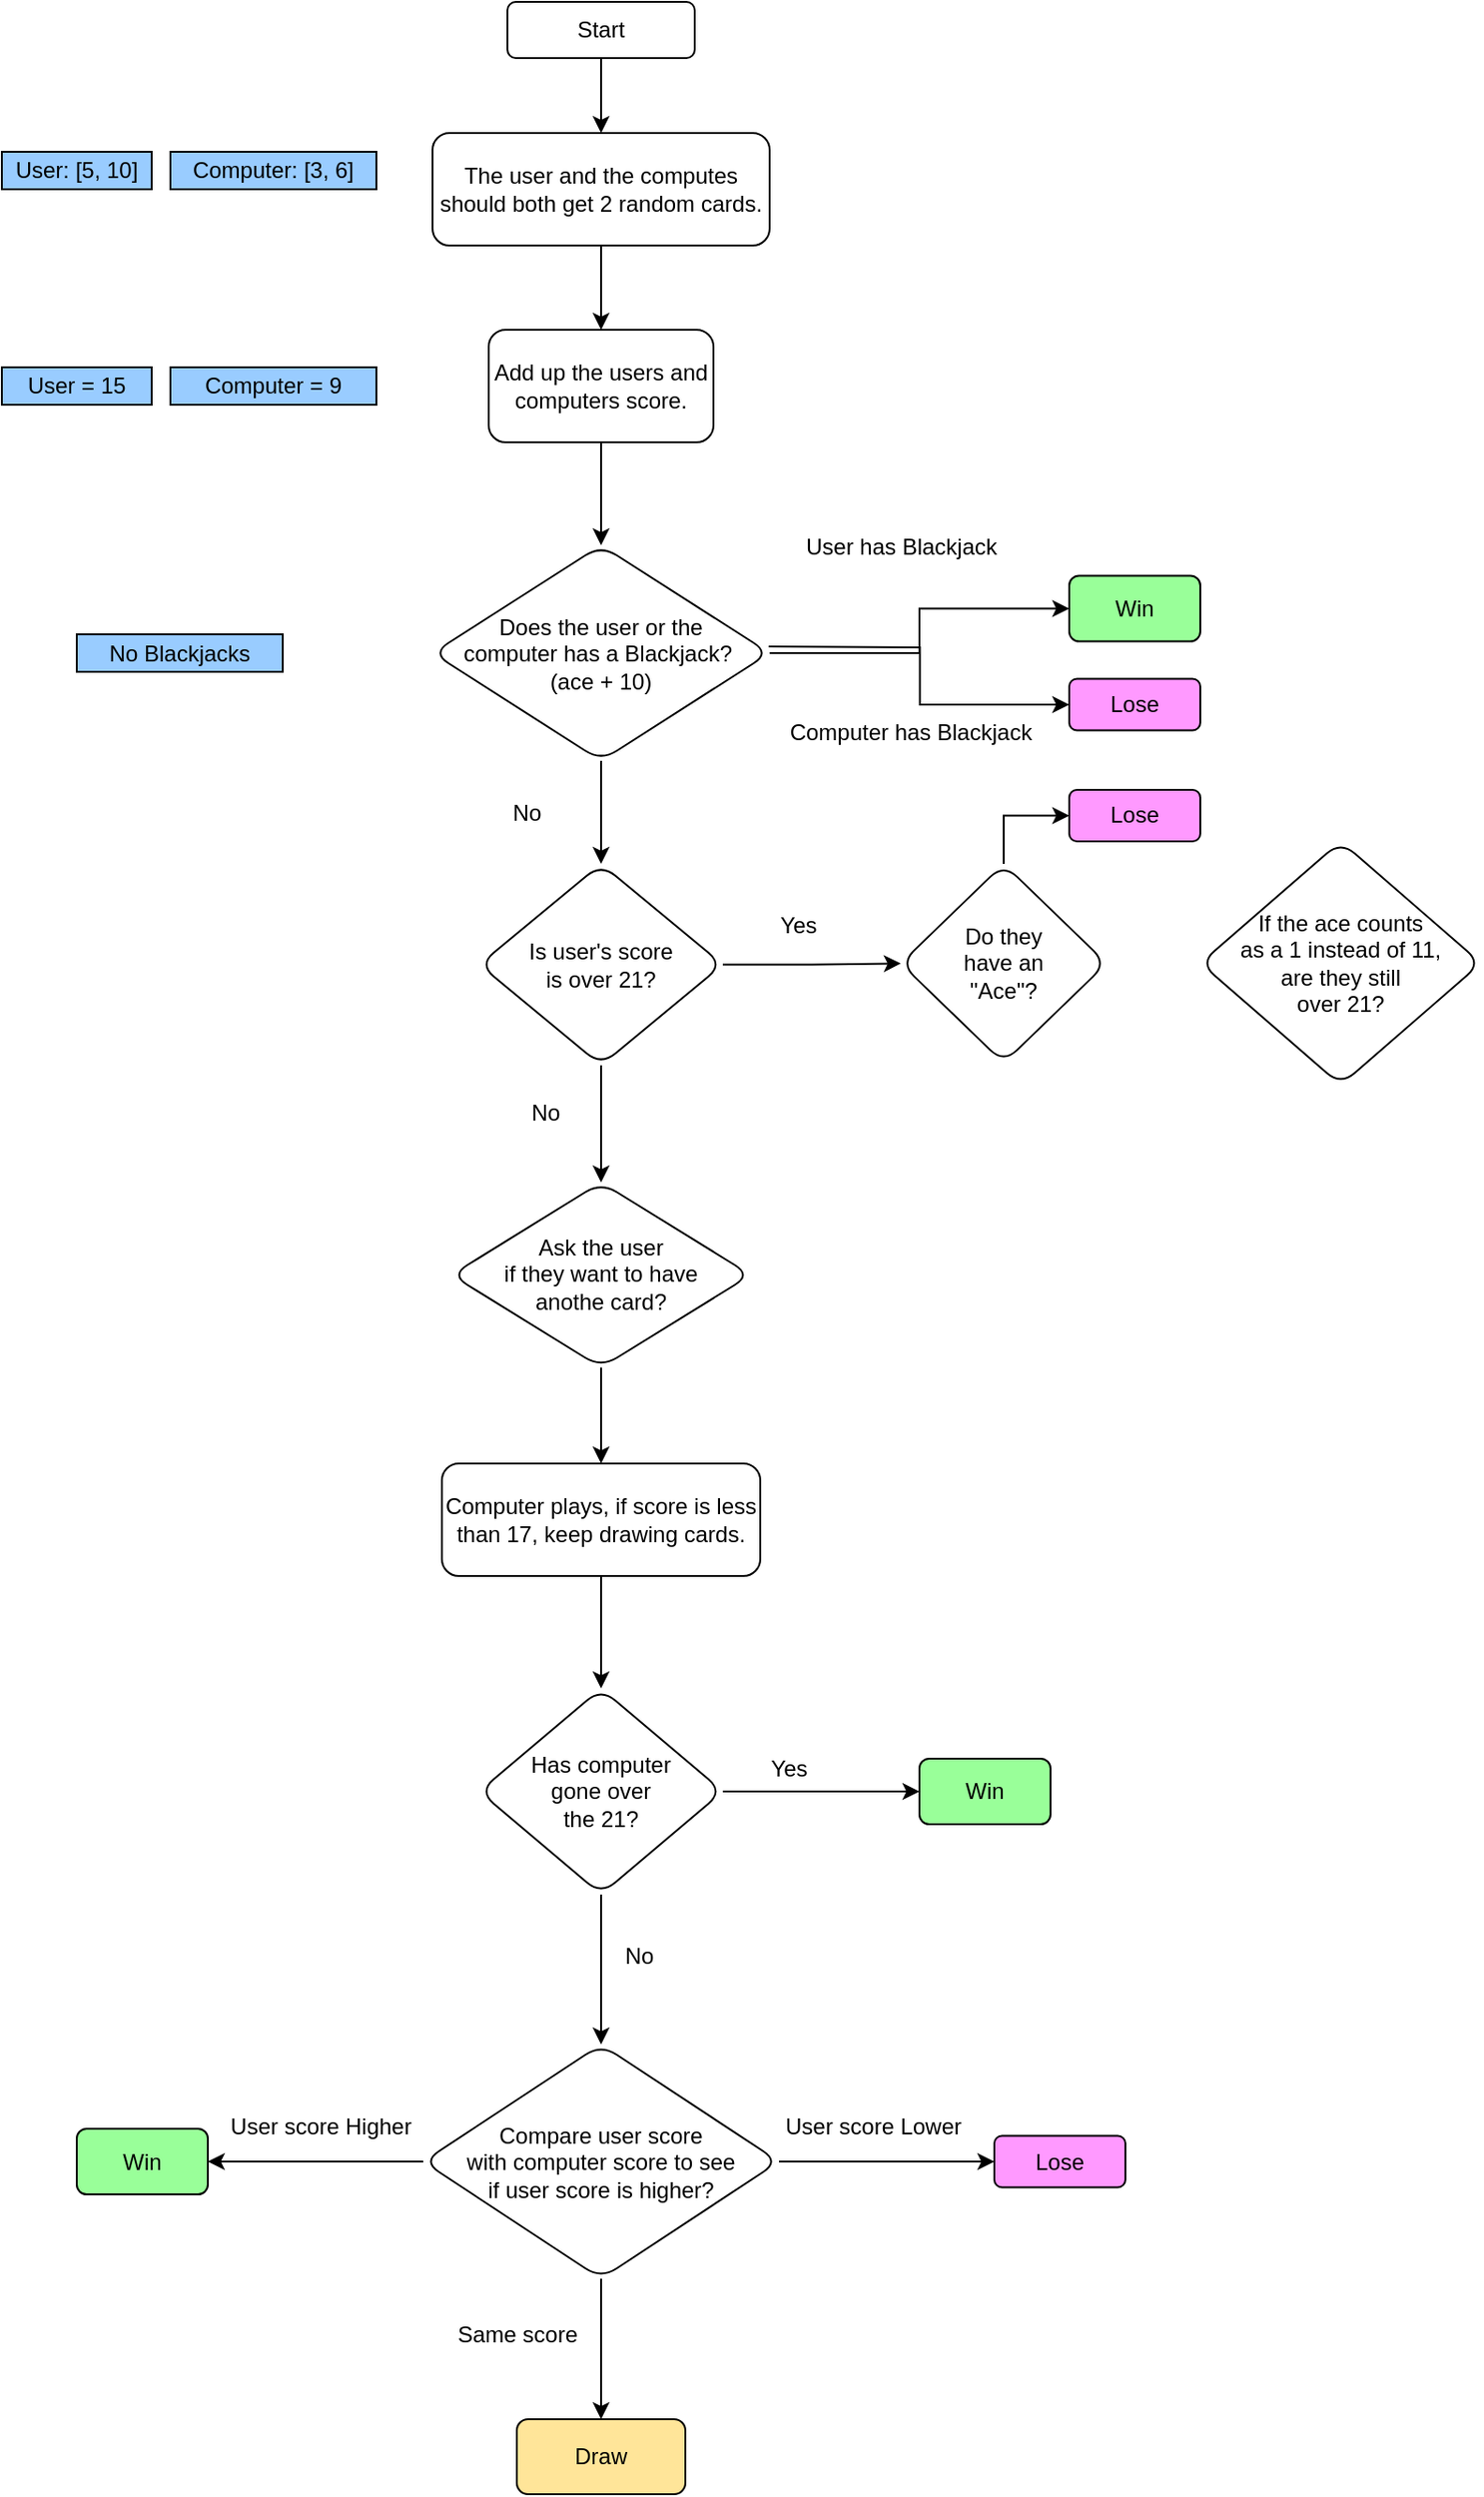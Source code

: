 <mxfile version="22.1.21" type="github">
  <diagram id="C5RBs43oDa-KdzZeNtuy" name="Page-1">
    <mxGraphModel dx="956" dy="531" grid="1" gridSize="10" guides="1" tooltips="1" connect="1" arrows="1" fold="1" page="1" pageScale="1" pageWidth="827" pageHeight="1169" math="0" shadow="0">
      <root>
        <mxCell id="WIyWlLk6GJQsqaUBKTNV-0" />
        <mxCell id="WIyWlLk6GJQsqaUBKTNV-1" parent="WIyWlLk6GJQsqaUBKTNV-0" />
        <mxCell id="2ugnmzU8NUE2r2qJuOM5-2" value="" style="edgeStyle=orthogonalEdgeStyle;rounded=0;orthogonalLoop=1;jettySize=auto;html=1;" edge="1" parent="WIyWlLk6GJQsqaUBKTNV-1" source="2ugnmzU8NUE2r2qJuOM5-0" target="2ugnmzU8NUE2r2qJuOM5-1">
          <mxGeometry relative="1" as="geometry" />
        </mxCell>
        <mxCell id="2ugnmzU8NUE2r2qJuOM5-0" value="Start" style="rounded=1;whiteSpace=wrap;html=1;" vertex="1" parent="WIyWlLk6GJQsqaUBKTNV-1">
          <mxGeometry x="360" y="50" width="100" height="30" as="geometry" />
        </mxCell>
        <mxCell id="2ugnmzU8NUE2r2qJuOM5-4" value="" style="edgeStyle=orthogonalEdgeStyle;rounded=0;orthogonalLoop=1;jettySize=auto;html=1;" edge="1" parent="WIyWlLk6GJQsqaUBKTNV-1" source="2ugnmzU8NUE2r2qJuOM5-1" target="2ugnmzU8NUE2r2qJuOM5-3">
          <mxGeometry relative="1" as="geometry" />
        </mxCell>
        <mxCell id="2ugnmzU8NUE2r2qJuOM5-1" value="The user and the computes should both get 2 random cards." style="whiteSpace=wrap;html=1;rounded=1;" vertex="1" parent="WIyWlLk6GJQsqaUBKTNV-1">
          <mxGeometry x="320" y="120" width="180" height="60" as="geometry" />
        </mxCell>
        <mxCell id="2ugnmzU8NUE2r2qJuOM5-6" value="" style="edgeStyle=orthogonalEdgeStyle;rounded=0;orthogonalLoop=1;jettySize=auto;html=1;" edge="1" parent="WIyWlLk6GJQsqaUBKTNV-1" source="2ugnmzU8NUE2r2qJuOM5-3" target="2ugnmzU8NUE2r2qJuOM5-5">
          <mxGeometry relative="1" as="geometry" />
        </mxCell>
        <mxCell id="2ugnmzU8NUE2r2qJuOM5-3" value="Add up the users and computers score." style="whiteSpace=wrap;html=1;rounded=1;" vertex="1" parent="WIyWlLk6GJQsqaUBKTNV-1">
          <mxGeometry x="350" y="225" width="120" height="60" as="geometry" />
        </mxCell>
        <mxCell id="2ugnmzU8NUE2r2qJuOM5-8" value="" style="edgeStyle=orthogonalEdgeStyle;rounded=0;orthogonalLoop=1;jettySize=auto;html=1;" edge="1" parent="WIyWlLk6GJQsqaUBKTNV-1" source="2ugnmzU8NUE2r2qJuOM5-5" target="2ugnmzU8NUE2r2qJuOM5-7">
          <mxGeometry relative="1" as="geometry" />
        </mxCell>
        <mxCell id="2ugnmzU8NUE2r2qJuOM5-41" style="edgeStyle=orthogonalEdgeStyle;rounded=0;orthogonalLoop=1;jettySize=auto;html=1;entryX=0;entryY=0.5;entryDx=0;entryDy=0;" edge="1" parent="WIyWlLk6GJQsqaUBKTNV-1" source="2ugnmzU8NUE2r2qJuOM5-5" target="2ugnmzU8NUE2r2qJuOM5-39">
          <mxGeometry relative="1" as="geometry" />
        </mxCell>
        <mxCell id="2ugnmzU8NUE2r2qJuOM5-5" value="Does the user or the&lt;br&gt;computer has a Blackjack?&amp;nbsp;&lt;br&gt;(ace + 10)" style="rhombus;whiteSpace=wrap;html=1;rounded=1;" vertex="1" parent="WIyWlLk6GJQsqaUBKTNV-1">
          <mxGeometry x="320" y="340" width="180" height="115" as="geometry" />
        </mxCell>
        <mxCell id="2ugnmzU8NUE2r2qJuOM5-11" value="" style="edgeStyle=orthogonalEdgeStyle;rounded=0;orthogonalLoop=1;jettySize=auto;html=1;" edge="1" parent="WIyWlLk6GJQsqaUBKTNV-1" source="2ugnmzU8NUE2r2qJuOM5-7" target="2ugnmzU8NUE2r2qJuOM5-10">
          <mxGeometry relative="1" as="geometry" />
        </mxCell>
        <mxCell id="2ugnmzU8NUE2r2qJuOM5-46" value="" style="edgeStyle=orthogonalEdgeStyle;rounded=0;orthogonalLoop=1;jettySize=auto;html=1;" edge="1" parent="WIyWlLk6GJQsqaUBKTNV-1" source="2ugnmzU8NUE2r2qJuOM5-7" target="2ugnmzU8NUE2r2qJuOM5-45">
          <mxGeometry relative="1" as="geometry" />
        </mxCell>
        <mxCell id="2ugnmzU8NUE2r2qJuOM5-7" value="Is user&#39;s score&lt;br&gt;is over 21?" style="rhombus;whiteSpace=wrap;html=1;rounded=1;" vertex="1" parent="WIyWlLk6GJQsqaUBKTNV-1">
          <mxGeometry x="345" y="510" width="130" height="107.5" as="geometry" />
        </mxCell>
        <mxCell id="2ugnmzU8NUE2r2qJuOM5-9" value="No" style="text;html=1;align=center;verticalAlign=middle;resizable=0;points=[];autosize=1;strokeColor=none;fillColor=none;" vertex="1" parent="WIyWlLk6GJQsqaUBKTNV-1">
          <mxGeometry x="350" y="468" width="40" height="30" as="geometry" />
        </mxCell>
        <mxCell id="2ugnmzU8NUE2r2qJuOM5-14" value="" style="edgeStyle=orthogonalEdgeStyle;rounded=0;orthogonalLoop=1;jettySize=auto;html=1;" edge="1" parent="WIyWlLk6GJQsqaUBKTNV-1" source="2ugnmzU8NUE2r2qJuOM5-10" target="2ugnmzU8NUE2r2qJuOM5-13">
          <mxGeometry relative="1" as="geometry" />
        </mxCell>
        <mxCell id="2ugnmzU8NUE2r2qJuOM5-10" value="Ask the user &lt;br&gt;if they want to have &lt;br&gt;anothe card?" style="rhombus;whiteSpace=wrap;html=1;rounded=1;" vertex="1" parent="WIyWlLk6GJQsqaUBKTNV-1">
          <mxGeometry x="330" y="680" width="160" height="98.75" as="geometry" />
        </mxCell>
        <mxCell id="2ugnmzU8NUE2r2qJuOM5-12" value="No" style="text;html=1;align=center;verticalAlign=middle;resizable=0;points=[];autosize=1;strokeColor=none;fillColor=none;" vertex="1" parent="WIyWlLk6GJQsqaUBKTNV-1">
          <mxGeometry x="360" y="628" width="40" height="30" as="geometry" />
        </mxCell>
        <mxCell id="2ugnmzU8NUE2r2qJuOM5-16" value="" style="edgeStyle=orthogonalEdgeStyle;rounded=0;orthogonalLoop=1;jettySize=auto;html=1;" edge="1" parent="WIyWlLk6GJQsqaUBKTNV-1" source="2ugnmzU8NUE2r2qJuOM5-13" target="2ugnmzU8NUE2r2qJuOM5-15">
          <mxGeometry relative="1" as="geometry" />
        </mxCell>
        <mxCell id="2ugnmzU8NUE2r2qJuOM5-13" value="Computer plays, if score is less than 17, keep drawing cards." style="whiteSpace=wrap;html=1;rounded=1;" vertex="1" parent="WIyWlLk6GJQsqaUBKTNV-1">
          <mxGeometry x="325" y="830" width="170" height="60" as="geometry" />
        </mxCell>
        <mxCell id="2ugnmzU8NUE2r2qJuOM5-18" value="" style="edgeStyle=orthogonalEdgeStyle;rounded=0;orthogonalLoop=1;jettySize=auto;html=1;" edge="1" parent="WIyWlLk6GJQsqaUBKTNV-1" source="2ugnmzU8NUE2r2qJuOM5-15" target="2ugnmzU8NUE2r2qJuOM5-17">
          <mxGeometry relative="1" as="geometry" />
        </mxCell>
        <mxCell id="2ugnmzU8NUE2r2qJuOM5-21" value="" style="edgeStyle=orthogonalEdgeStyle;rounded=0;orthogonalLoop=1;jettySize=auto;html=1;" edge="1" parent="WIyWlLk6GJQsqaUBKTNV-1" source="2ugnmzU8NUE2r2qJuOM5-15" target="2ugnmzU8NUE2r2qJuOM5-20">
          <mxGeometry relative="1" as="geometry" />
        </mxCell>
        <mxCell id="2ugnmzU8NUE2r2qJuOM5-15" value="Has computer &lt;br&gt;gone over &lt;br&gt;the 21?" style="rhombus;whiteSpace=wrap;html=1;rounded=1;" vertex="1" parent="WIyWlLk6GJQsqaUBKTNV-1">
          <mxGeometry x="345" y="950" width="130" height="110" as="geometry" />
        </mxCell>
        <mxCell id="2ugnmzU8NUE2r2qJuOM5-17" value="Win" style="whiteSpace=wrap;html=1;rounded=1;fillColor=#99FF99;" vertex="1" parent="WIyWlLk6GJQsqaUBKTNV-1">
          <mxGeometry x="580" y="987.5" width="70" height="35" as="geometry" />
        </mxCell>
        <mxCell id="2ugnmzU8NUE2r2qJuOM5-19" value="Yes" style="text;html=1;align=center;verticalAlign=middle;resizable=0;points=[];autosize=1;strokeColor=none;fillColor=none;" vertex="1" parent="WIyWlLk6GJQsqaUBKTNV-1">
          <mxGeometry x="490" y="978" width="40" height="30" as="geometry" />
        </mxCell>
        <mxCell id="2ugnmzU8NUE2r2qJuOM5-23" value="" style="edgeStyle=orthogonalEdgeStyle;rounded=0;orthogonalLoop=1;jettySize=auto;html=1;" edge="1" parent="WIyWlLk6GJQsqaUBKTNV-1" source="2ugnmzU8NUE2r2qJuOM5-20" target="2ugnmzU8NUE2r2qJuOM5-22">
          <mxGeometry relative="1" as="geometry" />
        </mxCell>
        <mxCell id="2ugnmzU8NUE2r2qJuOM5-27" value="" style="edgeStyle=orthogonalEdgeStyle;rounded=0;orthogonalLoop=1;jettySize=auto;html=1;" edge="1" parent="WIyWlLk6GJQsqaUBKTNV-1" source="2ugnmzU8NUE2r2qJuOM5-20" target="2ugnmzU8NUE2r2qJuOM5-26">
          <mxGeometry relative="1" as="geometry" />
        </mxCell>
        <mxCell id="2ugnmzU8NUE2r2qJuOM5-30" value="" style="edgeStyle=orthogonalEdgeStyle;rounded=0;orthogonalLoop=1;jettySize=auto;html=1;" edge="1" parent="WIyWlLk6GJQsqaUBKTNV-1" source="2ugnmzU8NUE2r2qJuOM5-20">
          <mxGeometry relative="1" as="geometry">
            <mxPoint x="200" y="1202.5" as="targetPoint" />
          </mxGeometry>
        </mxCell>
        <mxCell id="2ugnmzU8NUE2r2qJuOM5-20" value="Compare user score &lt;br&gt;with computer score to see &lt;br&gt;if user score is higher?" style="rhombus;whiteSpace=wrap;html=1;rounded=1;" vertex="1" parent="WIyWlLk6GJQsqaUBKTNV-1">
          <mxGeometry x="315" y="1140" width="190" height="125" as="geometry" />
        </mxCell>
        <mxCell id="2ugnmzU8NUE2r2qJuOM5-22" value="Lose" style="whiteSpace=wrap;html=1;rounded=1;fillColor=#FF99FF;" vertex="1" parent="WIyWlLk6GJQsqaUBKTNV-1">
          <mxGeometry x="620" y="1188.75" width="70" height="27.5" as="geometry" />
        </mxCell>
        <mxCell id="2ugnmzU8NUE2r2qJuOM5-24" value="User score Lower" style="text;html=1;align=center;verticalAlign=middle;resizable=0;points=[];autosize=1;strokeColor=none;fillColor=none;" vertex="1" parent="WIyWlLk6GJQsqaUBKTNV-1">
          <mxGeometry x="495" y="1169" width="120" height="30" as="geometry" />
        </mxCell>
        <mxCell id="2ugnmzU8NUE2r2qJuOM5-26" value="Draw" style="whiteSpace=wrap;html=1;rounded=1;fillColor=#FFE599;" vertex="1" parent="WIyWlLk6GJQsqaUBKTNV-1">
          <mxGeometry x="365" y="1340" width="90" height="40" as="geometry" />
        </mxCell>
        <mxCell id="2ugnmzU8NUE2r2qJuOM5-28" value="Same score" style="text;html=1;align=center;verticalAlign=middle;resizable=0;points=[];autosize=1;strokeColor=none;fillColor=none;" vertex="1" parent="WIyWlLk6GJQsqaUBKTNV-1">
          <mxGeometry x="320" y="1280" width="90" height="30" as="geometry" />
        </mxCell>
        <mxCell id="2ugnmzU8NUE2r2qJuOM5-31" value="Win" style="whiteSpace=wrap;html=1;rounded=1;fillColor=#99FF99;" vertex="1" parent="WIyWlLk6GJQsqaUBKTNV-1">
          <mxGeometry x="130" y="1185" width="70" height="35" as="geometry" />
        </mxCell>
        <mxCell id="2ugnmzU8NUE2r2qJuOM5-32" value="User score Higher" style="text;html=1;align=center;verticalAlign=middle;resizable=0;points=[];autosize=1;strokeColor=none;fillColor=none;" vertex="1" parent="WIyWlLk6GJQsqaUBKTNV-1">
          <mxGeometry x="200" y="1169" width="120" height="30" as="geometry" />
        </mxCell>
        <mxCell id="2ugnmzU8NUE2r2qJuOM5-33" value="No" style="text;html=1;align=center;verticalAlign=middle;resizable=0;points=[];autosize=1;strokeColor=none;fillColor=none;" vertex="1" parent="WIyWlLk6GJQsqaUBKTNV-1">
          <mxGeometry x="410" y="1078" width="40" height="30" as="geometry" />
        </mxCell>
        <mxCell id="2ugnmzU8NUE2r2qJuOM5-34" value="User: [5, 10]" style="rounded=0;whiteSpace=wrap;html=1;fillColor=#99CCFF;" vertex="1" parent="WIyWlLk6GJQsqaUBKTNV-1">
          <mxGeometry x="90" y="130" width="80" height="20" as="geometry" />
        </mxCell>
        <mxCell id="2ugnmzU8NUE2r2qJuOM5-35" value="Computer: [3, 6]" style="rounded=0;whiteSpace=wrap;html=1;fillColor=#99CCFF;" vertex="1" parent="WIyWlLk6GJQsqaUBKTNV-1">
          <mxGeometry x="180" y="130" width="110" height="20" as="geometry" />
        </mxCell>
        <mxCell id="2ugnmzU8NUE2r2qJuOM5-36" value="User = 15" style="rounded=0;whiteSpace=wrap;html=1;fillColor=#99CCFF;" vertex="1" parent="WIyWlLk6GJQsqaUBKTNV-1">
          <mxGeometry x="90" y="245" width="80" height="20" as="geometry" />
        </mxCell>
        <mxCell id="2ugnmzU8NUE2r2qJuOM5-37" value="Computer = 9" style="rounded=0;whiteSpace=wrap;html=1;fillColor=#99CCFF;" vertex="1" parent="WIyWlLk6GJQsqaUBKTNV-1">
          <mxGeometry x="180" y="245" width="110" height="20" as="geometry" />
        </mxCell>
        <mxCell id="2ugnmzU8NUE2r2qJuOM5-38" value="No Blackjacks" style="rounded=0;whiteSpace=wrap;html=1;fillColor=#99CCFF;" vertex="1" parent="WIyWlLk6GJQsqaUBKTNV-1">
          <mxGeometry x="130" y="387.5" width="110" height="20" as="geometry" />
        </mxCell>
        <mxCell id="2ugnmzU8NUE2r2qJuOM5-39" value="Win" style="whiteSpace=wrap;html=1;rounded=1;fillColor=#99FF99;" vertex="1" parent="WIyWlLk6GJQsqaUBKTNV-1">
          <mxGeometry x="660" y="356.25" width="70" height="35" as="geometry" />
        </mxCell>
        <mxCell id="2ugnmzU8NUE2r2qJuOM5-40" value="Lose" style="whiteSpace=wrap;html=1;rounded=1;fillColor=#FF99FF;" vertex="1" parent="WIyWlLk6GJQsqaUBKTNV-1">
          <mxGeometry x="660" y="411.25" width="70" height="27.5" as="geometry" />
        </mxCell>
        <mxCell id="2ugnmzU8NUE2r2qJuOM5-42" style="edgeStyle=orthogonalEdgeStyle;rounded=0;orthogonalLoop=1;jettySize=auto;html=1;entryX=0;entryY=0.5;entryDx=0;entryDy=0;" edge="1" parent="WIyWlLk6GJQsqaUBKTNV-1" target="2ugnmzU8NUE2r2qJuOM5-40">
          <mxGeometry relative="1" as="geometry">
            <mxPoint x="499.47" y="394" as="sourcePoint" />
            <mxPoint x="659.47" y="370" as="targetPoint" />
          </mxGeometry>
        </mxCell>
        <mxCell id="2ugnmzU8NUE2r2qJuOM5-43" value="Computer has Blackjack" style="text;html=1;align=center;verticalAlign=middle;resizable=0;points=[];autosize=1;strokeColor=none;fillColor=none;" vertex="1" parent="WIyWlLk6GJQsqaUBKTNV-1">
          <mxGeometry x="500" y="425" width="150" height="30" as="geometry" />
        </mxCell>
        <mxCell id="2ugnmzU8NUE2r2qJuOM5-44" value="User has Blackjack" style="text;html=1;align=center;verticalAlign=middle;resizable=0;points=[];autosize=1;strokeColor=none;fillColor=none;" vertex="1" parent="WIyWlLk6GJQsqaUBKTNV-1">
          <mxGeometry x="505" y="326.25" width="130" height="30" as="geometry" />
        </mxCell>
        <mxCell id="2ugnmzU8NUE2r2qJuOM5-51" value="" style="edgeStyle=orthogonalEdgeStyle;rounded=0;orthogonalLoop=1;jettySize=auto;html=1;entryX=0;entryY=0.5;entryDx=0;entryDy=0;" edge="1" parent="WIyWlLk6GJQsqaUBKTNV-1" source="2ugnmzU8NUE2r2qJuOM5-45" target="2ugnmzU8NUE2r2qJuOM5-49">
          <mxGeometry relative="1" as="geometry" />
        </mxCell>
        <mxCell id="2ugnmzU8NUE2r2qJuOM5-45" value="Do they &lt;br&gt;have an &lt;br&gt;&quot;Ace&quot;?" style="rhombus;whiteSpace=wrap;html=1;rounded=1;" vertex="1" parent="WIyWlLk6GJQsqaUBKTNV-1">
          <mxGeometry x="570" y="510" width="110" height="106.25" as="geometry" />
        </mxCell>
        <mxCell id="2ugnmzU8NUE2r2qJuOM5-47" value="Yes" style="text;html=1;align=center;verticalAlign=middle;resizable=0;points=[];autosize=1;strokeColor=none;fillColor=none;" vertex="1" parent="WIyWlLk6GJQsqaUBKTNV-1">
          <mxGeometry x="495" y="528" width="40" height="30" as="geometry" />
        </mxCell>
        <mxCell id="2ugnmzU8NUE2r2qJuOM5-48" value="If the ace counts&lt;br&gt;as a 1 instead of 11,&lt;br&gt;are they still&lt;br&gt;over 21?" style="rhombus;whiteSpace=wrap;html=1;rounded=1;" vertex="1" parent="WIyWlLk6GJQsqaUBKTNV-1">
          <mxGeometry x="730" y="498" width="150" height="130" as="geometry" />
        </mxCell>
        <mxCell id="2ugnmzU8NUE2r2qJuOM5-49" value="Lose" style="whiteSpace=wrap;html=1;rounded=1;fillColor=#FF99FF;" vertex="1" parent="WIyWlLk6GJQsqaUBKTNV-1">
          <mxGeometry x="660" y="470.5" width="70" height="27.5" as="geometry" />
        </mxCell>
      </root>
    </mxGraphModel>
  </diagram>
</mxfile>
